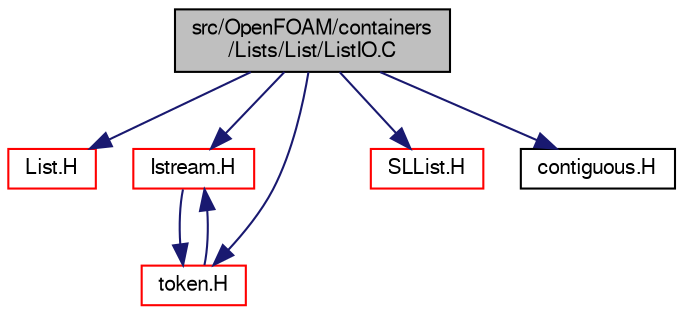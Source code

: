 digraph "src/OpenFOAM/containers/Lists/List/ListIO.C"
{
  bgcolor="transparent";
  edge [fontname="FreeSans",fontsize="10",labelfontname="FreeSans",labelfontsize="10"];
  node [fontname="FreeSans",fontsize="10",shape=record];
  Node0 [label="src/OpenFOAM/containers\l/Lists/List/ListIO.C",height=0.2,width=0.4,color="black", fillcolor="grey75", style="filled", fontcolor="black"];
  Node0 -> Node1 [color="midnightblue",fontsize="10",style="solid",fontname="FreeSans"];
  Node1 [label="List.H",height=0.2,width=0.4,color="red",URL="$a08666.html"];
  Node0 -> Node48 [color="midnightblue",fontsize="10",style="solid",fontname="FreeSans"];
  Node48 [label="Istream.H",height=0.2,width=0.4,color="red",URL="$a09092.html"];
  Node48 -> Node49 [color="midnightblue",fontsize="10",style="solid",fontname="FreeSans"];
  Node49 [label="token.H",height=0.2,width=0.4,color="red",URL="$a09221.html"];
  Node49 -> Node48 [color="midnightblue",fontsize="10",style="solid",fontname="FreeSans"];
  Node0 -> Node49 [color="midnightblue",fontsize="10",style="solid",fontname="FreeSans"];
  Node0 -> Node60 [color="midnightblue",fontsize="10",style="solid",fontname="FreeSans"];
  Node60 [label="SLList.H",height=0.2,width=0.4,color="red",URL="$a08588.html"];
  Node0 -> Node64 [color="midnightblue",fontsize="10",style="solid",fontname="FreeSans"];
  Node64 [label="contiguous.H",height=0.2,width=0.4,color="black",URL="$a12185.html",tooltip="Template function to specify if the data of a type are contiguous. "];
}

